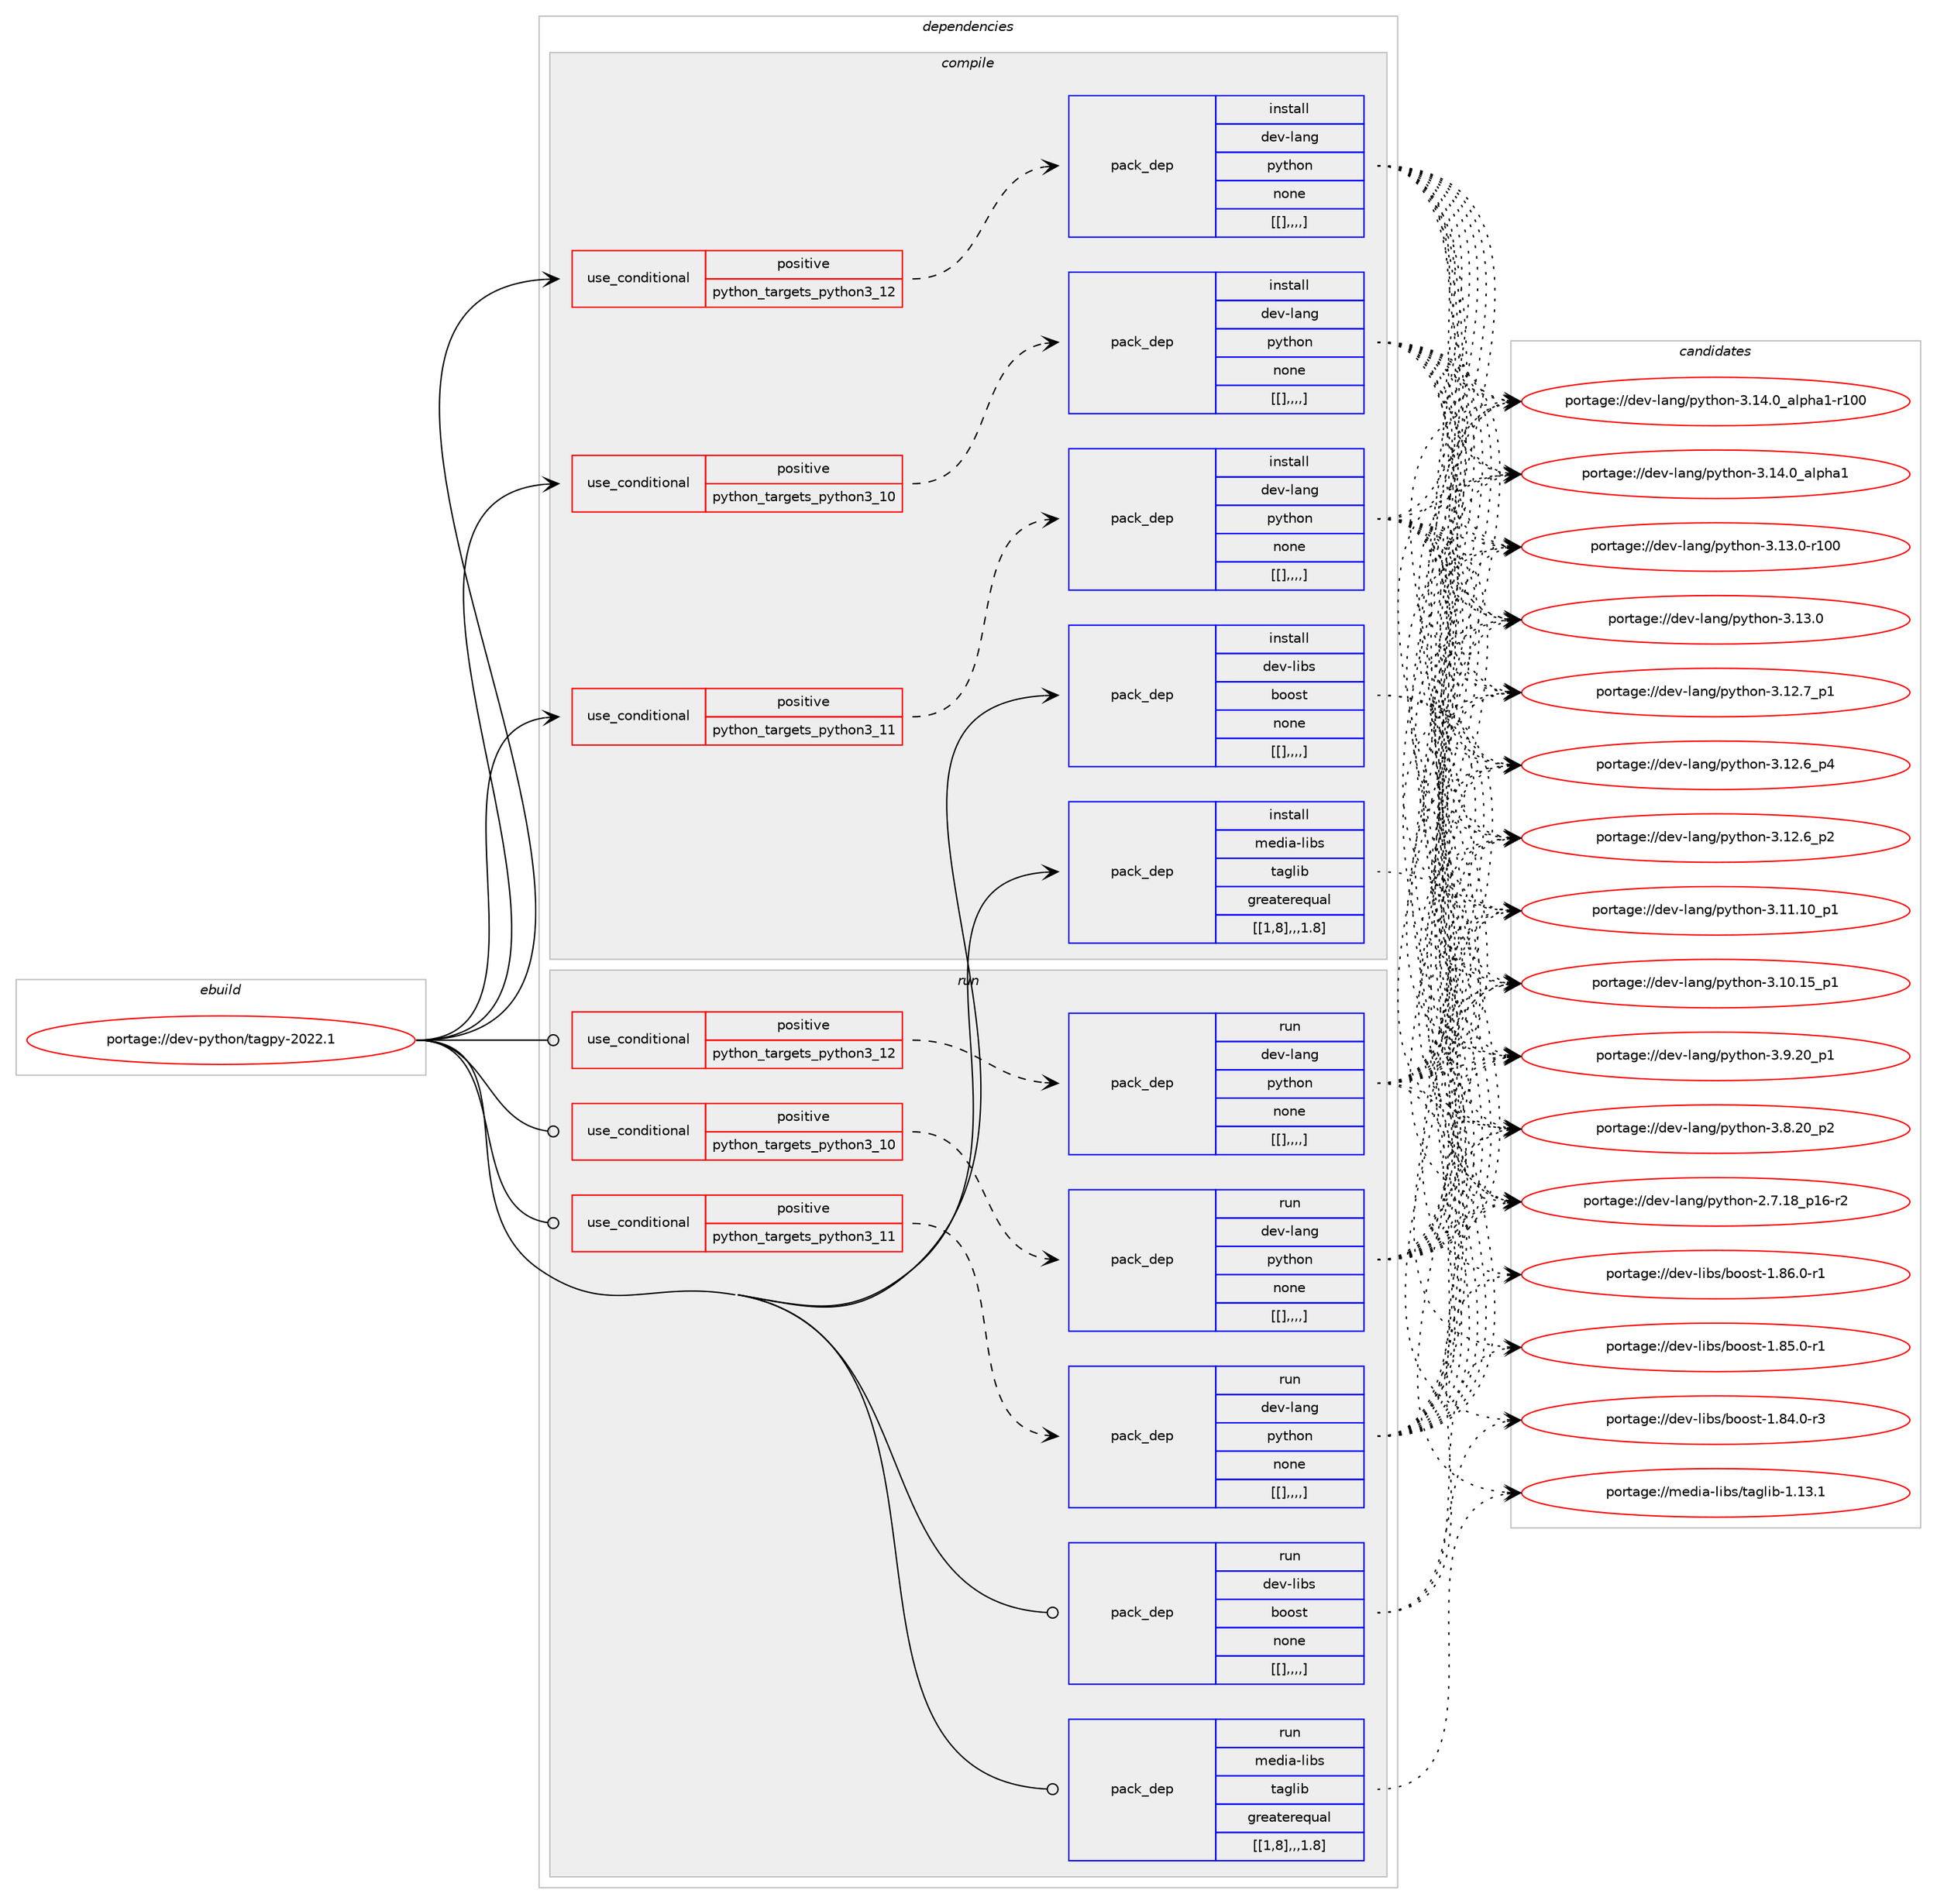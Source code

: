digraph prolog {

# *************
# Graph options
# *************

newrank=true;
concentrate=true;
compound=true;
graph [rankdir=LR,fontname=Helvetica,fontsize=10,ranksep=1.5];#, ranksep=2.5, nodesep=0.2];
edge  [arrowhead=vee];
node  [fontname=Helvetica,fontsize=10];

# **********
# The ebuild
# **********

subgraph cluster_leftcol {
color=gray;
label=<<i>ebuild</i>>;
id [label="portage://dev-python/tagpy-2022.1", color=red, width=4, href="../dev-python/tagpy-2022.1.svg"];
}

# ****************
# The dependencies
# ****************

subgraph cluster_midcol {
color=gray;
label=<<i>dependencies</i>>;
subgraph cluster_compile {
fillcolor="#eeeeee";
style=filled;
label=<<i>compile</i>>;
subgraph cond43139 {
dependency172218 [label=<<TABLE BORDER="0" CELLBORDER="1" CELLSPACING="0" CELLPADDING="4"><TR><TD ROWSPAN="3" CELLPADDING="10">use_conditional</TD></TR><TR><TD>positive</TD></TR><TR><TD>python_targets_python3_10</TD></TR></TABLE>>, shape=none, color=red];
subgraph pack127733 {
dependency172236 [label=<<TABLE BORDER="0" CELLBORDER="1" CELLSPACING="0" CELLPADDING="4" WIDTH="220"><TR><TD ROWSPAN="6" CELLPADDING="30">pack_dep</TD></TR><TR><TD WIDTH="110">install</TD></TR><TR><TD>dev-lang</TD></TR><TR><TD>python</TD></TR><TR><TD>none</TD></TR><TR><TD>[[],,,,]</TD></TR></TABLE>>, shape=none, color=blue];
}
dependency172218:e -> dependency172236:w [weight=20,style="dashed",arrowhead="vee"];
}
id:e -> dependency172218:w [weight=20,style="solid",arrowhead="vee"];
subgraph cond43154 {
dependency172254 [label=<<TABLE BORDER="0" CELLBORDER="1" CELLSPACING="0" CELLPADDING="4"><TR><TD ROWSPAN="3" CELLPADDING="10">use_conditional</TD></TR><TR><TD>positive</TD></TR><TR><TD>python_targets_python3_11</TD></TR></TABLE>>, shape=none, color=red];
subgraph pack127767 {
dependency172267 [label=<<TABLE BORDER="0" CELLBORDER="1" CELLSPACING="0" CELLPADDING="4" WIDTH="220"><TR><TD ROWSPAN="6" CELLPADDING="30">pack_dep</TD></TR><TR><TD WIDTH="110">install</TD></TR><TR><TD>dev-lang</TD></TR><TR><TD>python</TD></TR><TR><TD>none</TD></TR><TR><TD>[[],,,,]</TD></TR></TABLE>>, shape=none, color=blue];
}
dependency172254:e -> dependency172267:w [weight=20,style="dashed",arrowhead="vee"];
}
id:e -> dependency172254:w [weight=20,style="solid",arrowhead="vee"];
subgraph cond43173 {
dependency172298 [label=<<TABLE BORDER="0" CELLBORDER="1" CELLSPACING="0" CELLPADDING="4"><TR><TD ROWSPAN="3" CELLPADDING="10">use_conditional</TD></TR><TR><TD>positive</TD></TR><TR><TD>python_targets_python3_12</TD></TR></TABLE>>, shape=none, color=red];
subgraph pack127790 {
dependency172301 [label=<<TABLE BORDER="0" CELLBORDER="1" CELLSPACING="0" CELLPADDING="4" WIDTH="220"><TR><TD ROWSPAN="6" CELLPADDING="30">pack_dep</TD></TR><TR><TD WIDTH="110">install</TD></TR><TR><TD>dev-lang</TD></TR><TR><TD>python</TD></TR><TR><TD>none</TD></TR><TR><TD>[[],,,,]</TD></TR></TABLE>>, shape=none, color=blue];
}
dependency172298:e -> dependency172301:w [weight=20,style="dashed",arrowhead="vee"];
}
id:e -> dependency172298:w [weight=20,style="solid",arrowhead="vee"];
subgraph pack127792 {
dependency172305 [label=<<TABLE BORDER="0" CELLBORDER="1" CELLSPACING="0" CELLPADDING="4" WIDTH="220"><TR><TD ROWSPAN="6" CELLPADDING="30">pack_dep</TD></TR><TR><TD WIDTH="110">install</TD></TR><TR><TD>dev-libs</TD></TR><TR><TD>boost</TD></TR><TR><TD>none</TD></TR><TR><TD>[[],,,,]</TD></TR></TABLE>>, shape=none, color=blue];
}
id:e -> dependency172305:w [weight=20,style="solid",arrowhead="vee"];
subgraph pack127828 {
dependency172380 [label=<<TABLE BORDER="0" CELLBORDER="1" CELLSPACING="0" CELLPADDING="4" WIDTH="220"><TR><TD ROWSPAN="6" CELLPADDING="30">pack_dep</TD></TR><TR><TD WIDTH="110">install</TD></TR><TR><TD>media-libs</TD></TR><TR><TD>taglib</TD></TR><TR><TD>greaterequal</TD></TR><TR><TD>[[1,8],,,1.8]</TD></TR></TABLE>>, shape=none, color=blue];
}
id:e -> dependency172380:w [weight=20,style="solid",arrowhead="vee"];
}
subgraph cluster_compileandrun {
fillcolor="#eeeeee";
style=filled;
label=<<i>compile and run</i>>;
}
subgraph cluster_run {
fillcolor="#eeeeee";
style=filled;
label=<<i>run</i>>;
subgraph cond43211 {
dependency172423 [label=<<TABLE BORDER="0" CELLBORDER="1" CELLSPACING="0" CELLPADDING="4"><TR><TD ROWSPAN="3" CELLPADDING="10">use_conditional</TD></TR><TR><TD>positive</TD></TR><TR><TD>python_targets_python3_10</TD></TR></TABLE>>, shape=none, color=red];
subgraph pack127865 {
dependency172425 [label=<<TABLE BORDER="0" CELLBORDER="1" CELLSPACING="0" CELLPADDING="4" WIDTH="220"><TR><TD ROWSPAN="6" CELLPADDING="30">pack_dep</TD></TR><TR><TD WIDTH="110">run</TD></TR><TR><TD>dev-lang</TD></TR><TR><TD>python</TD></TR><TR><TD>none</TD></TR><TR><TD>[[],,,,]</TD></TR></TABLE>>, shape=none, color=blue];
}
dependency172423:e -> dependency172425:w [weight=20,style="dashed",arrowhead="vee"];
}
id:e -> dependency172423:w [weight=20,style="solid",arrowhead="odot"];
subgraph cond43228 {
dependency172444 [label=<<TABLE BORDER="0" CELLBORDER="1" CELLSPACING="0" CELLPADDING="4"><TR><TD ROWSPAN="3" CELLPADDING="10">use_conditional</TD></TR><TR><TD>positive</TD></TR><TR><TD>python_targets_python3_11</TD></TR></TABLE>>, shape=none, color=red];
subgraph pack127891 {
dependency172495 [label=<<TABLE BORDER="0" CELLBORDER="1" CELLSPACING="0" CELLPADDING="4" WIDTH="220"><TR><TD ROWSPAN="6" CELLPADDING="30">pack_dep</TD></TR><TR><TD WIDTH="110">run</TD></TR><TR><TD>dev-lang</TD></TR><TR><TD>python</TD></TR><TR><TD>none</TD></TR><TR><TD>[[],,,,]</TD></TR></TABLE>>, shape=none, color=blue];
}
dependency172444:e -> dependency172495:w [weight=20,style="dashed",arrowhead="vee"];
}
id:e -> dependency172444:w [weight=20,style="solid",arrowhead="odot"];
subgraph cond43262 {
dependency172542 [label=<<TABLE BORDER="0" CELLBORDER="1" CELLSPACING="0" CELLPADDING="4"><TR><TD ROWSPAN="3" CELLPADDING="10">use_conditional</TD></TR><TR><TD>positive</TD></TR><TR><TD>python_targets_python3_12</TD></TR></TABLE>>, shape=none, color=red];
subgraph pack127948 {
dependency172590 [label=<<TABLE BORDER="0" CELLBORDER="1" CELLSPACING="0" CELLPADDING="4" WIDTH="220"><TR><TD ROWSPAN="6" CELLPADDING="30">pack_dep</TD></TR><TR><TD WIDTH="110">run</TD></TR><TR><TD>dev-lang</TD></TR><TR><TD>python</TD></TR><TR><TD>none</TD></TR><TR><TD>[[],,,,]</TD></TR></TABLE>>, shape=none, color=blue];
}
dependency172542:e -> dependency172590:w [weight=20,style="dashed",arrowhead="vee"];
}
id:e -> dependency172542:w [weight=20,style="solid",arrowhead="odot"];
subgraph pack127973 {
dependency172598 [label=<<TABLE BORDER="0" CELLBORDER="1" CELLSPACING="0" CELLPADDING="4" WIDTH="220"><TR><TD ROWSPAN="6" CELLPADDING="30">pack_dep</TD></TR><TR><TD WIDTH="110">run</TD></TR><TR><TD>dev-libs</TD></TR><TR><TD>boost</TD></TR><TR><TD>none</TD></TR><TR><TD>[[],,,,]</TD></TR></TABLE>>, shape=none, color=blue];
}
id:e -> dependency172598:w [weight=20,style="solid",arrowhead="odot"];
subgraph pack128030 {
dependency172687 [label=<<TABLE BORDER="0" CELLBORDER="1" CELLSPACING="0" CELLPADDING="4" WIDTH="220"><TR><TD ROWSPAN="6" CELLPADDING="30">pack_dep</TD></TR><TR><TD WIDTH="110">run</TD></TR><TR><TD>media-libs</TD></TR><TR><TD>taglib</TD></TR><TR><TD>greaterequal</TD></TR><TR><TD>[[1,8],,,1.8]</TD></TR></TABLE>>, shape=none, color=blue];
}
id:e -> dependency172687:w [weight=20,style="solid",arrowhead="odot"];
}
}

# **************
# The candidates
# **************

subgraph cluster_choices {
rank=same;
color=gray;
label=<<i>candidates</i>>;

subgraph choice127732 {
color=black;
nodesep=1;
choice100101118451089711010347112121116104111110455146495246489597108112104974945114494848 [label="portage://dev-lang/python-3.14.0_alpha1-r100", color=red, width=4,href="../dev-lang/python-3.14.0_alpha1-r100.svg"];
choice1001011184510897110103471121211161041111104551464952464895971081121049749 [label="portage://dev-lang/python-3.14.0_alpha1", color=red, width=4,href="../dev-lang/python-3.14.0_alpha1.svg"];
choice1001011184510897110103471121211161041111104551464951464845114494848 [label="portage://dev-lang/python-3.13.0-r100", color=red, width=4,href="../dev-lang/python-3.13.0-r100.svg"];
choice10010111845108971101034711212111610411111045514649514648 [label="portage://dev-lang/python-3.13.0", color=red, width=4,href="../dev-lang/python-3.13.0.svg"];
choice100101118451089711010347112121116104111110455146495046559511249 [label="portage://dev-lang/python-3.12.7_p1", color=red, width=4,href="../dev-lang/python-3.12.7_p1.svg"];
choice100101118451089711010347112121116104111110455146495046549511252 [label="portage://dev-lang/python-3.12.6_p4", color=red, width=4,href="../dev-lang/python-3.12.6_p4.svg"];
choice100101118451089711010347112121116104111110455146495046549511250 [label="portage://dev-lang/python-3.12.6_p2", color=red, width=4,href="../dev-lang/python-3.12.6_p2.svg"];
choice10010111845108971101034711212111610411111045514649494649489511249 [label="portage://dev-lang/python-3.11.10_p1", color=red, width=4,href="../dev-lang/python-3.11.10_p1.svg"];
choice10010111845108971101034711212111610411111045514649484649539511249 [label="portage://dev-lang/python-3.10.15_p1", color=red, width=4,href="../dev-lang/python-3.10.15_p1.svg"];
choice100101118451089711010347112121116104111110455146574650489511249 [label="portage://dev-lang/python-3.9.20_p1", color=red, width=4,href="../dev-lang/python-3.9.20_p1.svg"];
choice100101118451089711010347112121116104111110455146564650489511250 [label="portage://dev-lang/python-3.8.20_p2", color=red, width=4,href="../dev-lang/python-3.8.20_p2.svg"];
choice100101118451089711010347112121116104111110455046554649569511249544511450 [label="portage://dev-lang/python-2.7.18_p16-r2", color=red, width=4,href="../dev-lang/python-2.7.18_p16-r2.svg"];
dependency172236:e -> choice100101118451089711010347112121116104111110455146495246489597108112104974945114494848:w [style=dotted,weight="100"];
dependency172236:e -> choice1001011184510897110103471121211161041111104551464952464895971081121049749:w [style=dotted,weight="100"];
dependency172236:e -> choice1001011184510897110103471121211161041111104551464951464845114494848:w [style=dotted,weight="100"];
dependency172236:e -> choice10010111845108971101034711212111610411111045514649514648:w [style=dotted,weight="100"];
dependency172236:e -> choice100101118451089711010347112121116104111110455146495046559511249:w [style=dotted,weight="100"];
dependency172236:e -> choice100101118451089711010347112121116104111110455146495046549511252:w [style=dotted,weight="100"];
dependency172236:e -> choice100101118451089711010347112121116104111110455146495046549511250:w [style=dotted,weight="100"];
dependency172236:e -> choice10010111845108971101034711212111610411111045514649494649489511249:w [style=dotted,weight="100"];
dependency172236:e -> choice10010111845108971101034711212111610411111045514649484649539511249:w [style=dotted,weight="100"];
dependency172236:e -> choice100101118451089711010347112121116104111110455146574650489511249:w [style=dotted,weight="100"];
dependency172236:e -> choice100101118451089711010347112121116104111110455146564650489511250:w [style=dotted,weight="100"];
dependency172236:e -> choice100101118451089711010347112121116104111110455046554649569511249544511450:w [style=dotted,weight="100"];
}
subgraph choice127739 {
color=black;
nodesep=1;
choice100101118451089711010347112121116104111110455146495246489597108112104974945114494848 [label="portage://dev-lang/python-3.14.0_alpha1-r100", color=red, width=4,href="../dev-lang/python-3.14.0_alpha1-r100.svg"];
choice1001011184510897110103471121211161041111104551464952464895971081121049749 [label="portage://dev-lang/python-3.14.0_alpha1", color=red, width=4,href="../dev-lang/python-3.14.0_alpha1.svg"];
choice1001011184510897110103471121211161041111104551464951464845114494848 [label="portage://dev-lang/python-3.13.0-r100", color=red, width=4,href="../dev-lang/python-3.13.0-r100.svg"];
choice10010111845108971101034711212111610411111045514649514648 [label="portage://dev-lang/python-3.13.0", color=red, width=4,href="../dev-lang/python-3.13.0.svg"];
choice100101118451089711010347112121116104111110455146495046559511249 [label="portage://dev-lang/python-3.12.7_p1", color=red, width=4,href="../dev-lang/python-3.12.7_p1.svg"];
choice100101118451089711010347112121116104111110455146495046549511252 [label="portage://dev-lang/python-3.12.6_p4", color=red, width=4,href="../dev-lang/python-3.12.6_p4.svg"];
choice100101118451089711010347112121116104111110455146495046549511250 [label="portage://dev-lang/python-3.12.6_p2", color=red, width=4,href="../dev-lang/python-3.12.6_p2.svg"];
choice10010111845108971101034711212111610411111045514649494649489511249 [label="portage://dev-lang/python-3.11.10_p1", color=red, width=4,href="../dev-lang/python-3.11.10_p1.svg"];
choice10010111845108971101034711212111610411111045514649484649539511249 [label="portage://dev-lang/python-3.10.15_p1", color=red, width=4,href="../dev-lang/python-3.10.15_p1.svg"];
choice100101118451089711010347112121116104111110455146574650489511249 [label="portage://dev-lang/python-3.9.20_p1", color=red, width=4,href="../dev-lang/python-3.9.20_p1.svg"];
choice100101118451089711010347112121116104111110455146564650489511250 [label="portage://dev-lang/python-3.8.20_p2", color=red, width=4,href="../dev-lang/python-3.8.20_p2.svg"];
choice100101118451089711010347112121116104111110455046554649569511249544511450 [label="portage://dev-lang/python-2.7.18_p16-r2", color=red, width=4,href="../dev-lang/python-2.7.18_p16-r2.svg"];
dependency172267:e -> choice100101118451089711010347112121116104111110455146495246489597108112104974945114494848:w [style=dotted,weight="100"];
dependency172267:e -> choice1001011184510897110103471121211161041111104551464952464895971081121049749:w [style=dotted,weight="100"];
dependency172267:e -> choice1001011184510897110103471121211161041111104551464951464845114494848:w [style=dotted,weight="100"];
dependency172267:e -> choice10010111845108971101034711212111610411111045514649514648:w [style=dotted,weight="100"];
dependency172267:e -> choice100101118451089711010347112121116104111110455146495046559511249:w [style=dotted,weight="100"];
dependency172267:e -> choice100101118451089711010347112121116104111110455146495046549511252:w [style=dotted,weight="100"];
dependency172267:e -> choice100101118451089711010347112121116104111110455146495046549511250:w [style=dotted,weight="100"];
dependency172267:e -> choice10010111845108971101034711212111610411111045514649494649489511249:w [style=dotted,weight="100"];
dependency172267:e -> choice10010111845108971101034711212111610411111045514649484649539511249:w [style=dotted,weight="100"];
dependency172267:e -> choice100101118451089711010347112121116104111110455146574650489511249:w [style=dotted,weight="100"];
dependency172267:e -> choice100101118451089711010347112121116104111110455146564650489511250:w [style=dotted,weight="100"];
dependency172267:e -> choice100101118451089711010347112121116104111110455046554649569511249544511450:w [style=dotted,weight="100"];
}
subgraph choice127744 {
color=black;
nodesep=1;
choice100101118451089711010347112121116104111110455146495246489597108112104974945114494848 [label="portage://dev-lang/python-3.14.0_alpha1-r100", color=red, width=4,href="../dev-lang/python-3.14.0_alpha1-r100.svg"];
choice1001011184510897110103471121211161041111104551464952464895971081121049749 [label="portage://dev-lang/python-3.14.0_alpha1", color=red, width=4,href="../dev-lang/python-3.14.0_alpha1.svg"];
choice1001011184510897110103471121211161041111104551464951464845114494848 [label="portage://dev-lang/python-3.13.0-r100", color=red, width=4,href="../dev-lang/python-3.13.0-r100.svg"];
choice10010111845108971101034711212111610411111045514649514648 [label="portage://dev-lang/python-3.13.0", color=red, width=4,href="../dev-lang/python-3.13.0.svg"];
choice100101118451089711010347112121116104111110455146495046559511249 [label="portage://dev-lang/python-3.12.7_p1", color=red, width=4,href="../dev-lang/python-3.12.7_p1.svg"];
choice100101118451089711010347112121116104111110455146495046549511252 [label="portage://dev-lang/python-3.12.6_p4", color=red, width=4,href="../dev-lang/python-3.12.6_p4.svg"];
choice100101118451089711010347112121116104111110455146495046549511250 [label="portage://dev-lang/python-3.12.6_p2", color=red, width=4,href="../dev-lang/python-3.12.6_p2.svg"];
choice10010111845108971101034711212111610411111045514649494649489511249 [label="portage://dev-lang/python-3.11.10_p1", color=red, width=4,href="../dev-lang/python-3.11.10_p1.svg"];
choice10010111845108971101034711212111610411111045514649484649539511249 [label="portage://dev-lang/python-3.10.15_p1", color=red, width=4,href="../dev-lang/python-3.10.15_p1.svg"];
choice100101118451089711010347112121116104111110455146574650489511249 [label="portage://dev-lang/python-3.9.20_p1", color=red, width=4,href="../dev-lang/python-3.9.20_p1.svg"];
choice100101118451089711010347112121116104111110455146564650489511250 [label="portage://dev-lang/python-3.8.20_p2", color=red, width=4,href="../dev-lang/python-3.8.20_p2.svg"];
choice100101118451089711010347112121116104111110455046554649569511249544511450 [label="portage://dev-lang/python-2.7.18_p16-r2", color=red, width=4,href="../dev-lang/python-2.7.18_p16-r2.svg"];
dependency172301:e -> choice100101118451089711010347112121116104111110455146495246489597108112104974945114494848:w [style=dotted,weight="100"];
dependency172301:e -> choice1001011184510897110103471121211161041111104551464952464895971081121049749:w [style=dotted,weight="100"];
dependency172301:e -> choice1001011184510897110103471121211161041111104551464951464845114494848:w [style=dotted,weight="100"];
dependency172301:e -> choice10010111845108971101034711212111610411111045514649514648:w [style=dotted,weight="100"];
dependency172301:e -> choice100101118451089711010347112121116104111110455146495046559511249:w [style=dotted,weight="100"];
dependency172301:e -> choice100101118451089711010347112121116104111110455146495046549511252:w [style=dotted,weight="100"];
dependency172301:e -> choice100101118451089711010347112121116104111110455146495046549511250:w [style=dotted,weight="100"];
dependency172301:e -> choice10010111845108971101034711212111610411111045514649494649489511249:w [style=dotted,weight="100"];
dependency172301:e -> choice10010111845108971101034711212111610411111045514649484649539511249:w [style=dotted,weight="100"];
dependency172301:e -> choice100101118451089711010347112121116104111110455146574650489511249:w [style=dotted,weight="100"];
dependency172301:e -> choice100101118451089711010347112121116104111110455146564650489511250:w [style=dotted,weight="100"];
dependency172301:e -> choice100101118451089711010347112121116104111110455046554649569511249544511450:w [style=dotted,weight="100"];
}
subgraph choice127758 {
color=black;
nodesep=1;
choice10010111845108105981154798111111115116454946565446484511449 [label="portage://dev-libs/boost-1.86.0-r1", color=red, width=4,href="../dev-libs/boost-1.86.0-r1.svg"];
choice10010111845108105981154798111111115116454946565346484511449 [label="portage://dev-libs/boost-1.85.0-r1", color=red, width=4,href="../dev-libs/boost-1.85.0-r1.svg"];
choice10010111845108105981154798111111115116454946565246484511451 [label="portage://dev-libs/boost-1.84.0-r3", color=red, width=4,href="../dev-libs/boost-1.84.0-r3.svg"];
dependency172305:e -> choice10010111845108105981154798111111115116454946565446484511449:w [style=dotted,weight="100"];
dependency172305:e -> choice10010111845108105981154798111111115116454946565346484511449:w [style=dotted,weight="100"];
dependency172305:e -> choice10010111845108105981154798111111115116454946565246484511451:w [style=dotted,weight="100"];
}
subgraph choice127770 {
color=black;
nodesep=1;
choice10910110010597451081059811547116971031081059845494649514649 [label="portage://media-libs/taglib-1.13.1", color=red, width=4,href="../media-libs/taglib-1.13.1.svg"];
dependency172380:e -> choice10910110010597451081059811547116971031081059845494649514649:w [style=dotted,weight="100"];
}
subgraph choice127771 {
color=black;
nodesep=1;
choice100101118451089711010347112121116104111110455146495246489597108112104974945114494848 [label="portage://dev-lang/python-3.14.0_alpha1-r100", color=red, width=4,href="../dev-lang/python-3.14.0_alpha1-r100.svg"];
choice1001011184510897110103471121211161041111104551464952464895971081121049749 [label="portage://dev-lang/python-3.14.0_alpha1", color=red, width=4,href="../dev-lang/python-3.14.0_alpha1.svg"];
choice1001011184510897110103471121211161041111104551464951464845114494848 [label="portage://dev-lang/python-3.13.0-r100", color=red, width=4,href="../dev-lang/python-3.13.0-r100.svg"];
choice10010111845108971101034711212111610411111045514649514648 [label="portage://dev-lang/python-3.13.0", color=red, width=4,href="../dev-lang/python-3.13.0.svg"];
choice100101118451089711010347112121116104111110455146495046559511249 [label="portage://dev-lang/python-3.12.7_p1", color=red, width=4,href="../dev-lang/python-3.12.7_p1.svg"];
choice100101118451089711010347112121116104111110455146495046549511252 [label="portage://dev-lang/python-3.12.6_p4", color=red, width=4,href="../dev-lang/python-3.12.6_p4.svg"];
choice100101118451089711010347112121116104111110455146495046549511250 [label="portage://dev-lang/python-3.12.6_p2", color=red, width=4,href="../dev-lang/python-3.12.6_p2.svg"];
choice10010111845108971101034711212111610411111045514649494649489511249 [label="portage://dev-lang/python-3.11.10_p1", color=red, width=4,href="../dev-lang/python-3.11.10_p1.svg"];
choice10010111845108971101034711212111610411111045514649484649539511249 [label="portage://dev-lang/python-3.10.15_p1", color=red, width=4,href="../dev-lang/python-3.10.15_p1.svg"];
choice100101118451089711010347112121116104111110455146574650489511249 [label="portage://dev-lang/python-3.9.20_p1", color=red, width=4,href="../dev-lang/python-3.9.20_p1.svg"];
choice100101118451089711010347112121116104111110455146564650489511250 [label="portage://dev-lang/python-3.8.20_p2", color=red, width=4,href="../dev-lang/python-3.8.20_p2.svg"];
choice100101118451089711010347112121116104111110455046554649569511249544511450 [label="portage://dev-lang/python-2.7.18_p16-r2", color=red, width=4,href="../dev-lang/python-2.7.18_p16-r2.svg"];
dependency172425:e -> choice100101118451089711010347112121116104111110455146495246489597108112104974945114494848:w [style=dotted,weight="100"];
dependency172425:e -> choice1001011184510897110103471121211161041111104551464952464895971081121049749:w [style=dotted,weight="100"];
dependency172425:e -> choice1001011184510897110103471121211161041111104551464951464845114494848:w [style=dotted,weight="100"];
dependency172425:e -> choice10010111845108971101034711212111610411111045514649514648:w [style=dotted,weight="100"];
dependency172425:e -> choice100101118451089711010347112121116104111110455146495046559511249:w [style=dotted,weight="100"];
dependency172425:e -> choice100101118451089711010347112121116104111110455146495046549511252:w [style=dotted,weight="100"];
dependency172425:e -> choice100101118451089711010347112121116104111110455146495046549511250:w [style=dotted,weight="100"];
dependency172425:e -> choice10010111845108971101034711212111610411111045514649494649489511249:w [style=dotted,weight="100"];
dependency172425:e -> choice10010111845108971101034711212111610411111045514649484649539511249:w [style=dotted,weight="100"];
dependency172425:e -> choice100101118451089711010347112121116104111110455146574650489511249:w [style=dotted,weight="100"];
dependency172425:e -> choice100101118451089711010347112121116104111110455146564650489511250:w [style=dotted,weight="100"];
dependency172425:e -> choice100101118451089711010347112121116104111110455046554649569511249544511450:w [style=dotted,weight="100"];
}
subgraph choice127779 {
color=black;
nodesep=1;
choice100101118451089711010347112121116104111110455146495246489597108112104974945114494848 [label="portage://dev-lang/python-3.14.0_alpha1-r100", color=red, width=4,href="../dev-lang/python-3.14.0_alpha1-r100.svg"];
choice1001011184510897110103471121211161041111104551464952464895971081121049749 [label="portage://dev-lang/python-3.14.0_alpha1", color=red, width=4,href="../dev-lang/python-3.14.0_alpha1.svg"];
choice1001011184510897110103471121211161041111104551464951464845114494848 [label="portage://dev-lang/python-3.13.0-r100", color=red, width=4,href="../dev-lang/python-3.13.0-r100.svg"];
choice10010111845108971101034711212111610411111045514649514648 [label="portage://dev-lang/python-3.13.0", color=red, width=4,href="../dev-lang/python-3.13.0.svg"];
choice100101118451089711010347112121116104111110455146495046559511249 [label="portage://dev-lang/python-3.12.7_p1", color=red, width=4,href="../dev-lang/python-3.12.7_p1.svg"];
choice100101118451089711010347112121116104111110455146495046549511252 [label="portage://dev-lang/python-3.12.6_p4", color=red, width=4,href="../dev-lang/python-3.12.6_p4.svg"];
choice100101118451089711010347112121116104111110455146495046549511250 [label="portage://dev-lang/python-3.12.6_p2", color=red, width=4,href="../dev-lang/python-3.12.6_p2.svg"];
choice10010111845108971101034711212111610411111045514649494649489511249 [label="portage://dev-lang/python-3.11.10_p1", color=red, width=4,href="../dev-lang/python-3.11.10_p1.svg"];
choice10010111845108971101034711212111610411111045514649484649539511249 [label="portage://dev-lang/python-3.10.15_p1", color=red, width=4,href="../dev-lang/python-3.10.15_p1.svg"];
choice100101118451089711010347112121116104111110455146574650489511249 [label="portage://dev-lang/python-3.9.20_p1", color=red, width=4,href="../dev-lang/python-3.9.20_p1.svg"];
choice100101118451089711010347112121116104111110455146564650489511250 [label="portage://dev-lang/python-3.8.20_p2", color=red, width=4,href="../dev-lang/python-3.8.20_p2.svg"];
choice100101118451089711010347112121116104111110455046554649569511249544511450 [label="portage://dev-lang/python-2.7.18_p16-r2", color=red, width=4,href="../dev-lang/python-2.7.18_p16-r2.svg"];
dependency172495:e -> choice100101118451089711010347112121116104111110455146495246489597108112104974945114494848:w [style=dotted,weight="100"];
dependency172495:e -> choice1001011184510897110103471121211161041111104551464952464895971081121049749:w [style=dotted,weight="100"];
dependency172495:e -> choice1001011184510897110103471121211161041111104551464951464845114494848:w [style=dotted,weight="100"];
dependency172495:e -> choice10010111845108971101034711212111610411111045514649514648:w [style=dotted,weight="100"];
dependency172495:e -> choice100101118451089711010347112121116104111110455146495046559511249:w [style=dotted,weight="100"];
dependency172495:e -> choice100101118451089711010347112121116104111110455146495046549511252:w [style=dotted,weight="100"];
dependency172495:e -> choice100101118451089711010347112121116104111110455146495046549511250:w [style=dotted,weight="100"];
dependency172495:e -> choice10010111845108971101034711212111610411111045514649494649489511249:w [style=dotted,weight="100"];
dependency172495:e -> choice10010111845108971101034711212111610411111045514649484649539511249:w [style=dotted,weight="100"];
dependency172495:e -> choice100101118451089711010347112121116104111110455146574650489511249:w [style=dotted,weight="100"];
dependency172495:e -> choice100101118451089711010347112121116104111110455146564650489511250:w [style=dotted,weight="100"];
dependency172495:e -> choice100101118451089711010347112121116104111110455046554649569511249544511450:w [style=dotted,weight="100"];
}
subgraph choice127793 {
color=black;
nodesep=1;
choice100101118451089711010347112121116104111110455146495246489597108112104974945114494848 [label="portage://dev-lang/python-3.14.0_alpha1-r100", color=red, width=4,href="../dev-lang/python-3.14.0_alpha1-r100.svg"];
choice1001011184510897110103471121211161041111104551464952464895971081121049749 [label="portage://dev-lang/python-3.14.0_alpha1", color=red, width=4,href="../dev-lang/python-3.14.0_alpha1.svg"];
choice1001011184510897110103471121211161041111104551464951464845114494848 [label="portage://dev-lang/python-3.13.0-r100", color=red, width=4,href="../dev-lang/python-3.13.0-r100.svg"];
choice10010111845108971101034711212111610411111045514649514648 [label="portage://dev-lang/python-3.13.0", color=red, width=4,href="../dev-lang/python-3.13.0.svg"];
choice100101118451089711010347112121116104111110455146495046559511249 [label="portage://dev-lang/python-3.12.7_p1", color=red, width=4,href="../dev-lang/python-3.12.7_p1.svg"];
choice100101118451089711010347112121116104111110455146495046549511252 [label="portage://dev-lang/python-3.12.6_p4", color=red, width=4,href="../dev-lang/python-3.12.6_p4.svg"];
choice100101118451089711010347112121116104111110455146495046549511250 [label="portage://dev-lang/python-3.12.6_p2", color=red, width=4,href="../dev-lang/python-3.12.6_p2.svg"];
choice10010111845108971101034711212111610411111045514649494649489511249 [label="portage://dev-lang/python-3.11.10_p1", color=red, width=4,href="../dev-lang/python-3.11.10_p1.svg"];
choice10010111845108971101034711212111610411111045514649484649539511249 [label="portage://dev-lang/python-3.10.15_p1", color=red, width=4,href="../dev-lang/python-3.10.15_p1.svg"];
choice100101118451089711010347112121116104111110455146574650489511249 [label="portage://dev-lang/python-3.9.20_p1", color=red, width=4,href="../dev-lang/python-3.9.20_p1.svg"];
choice100101118451089711010347112121116104111110455146564650489511250 [label="portage://dev-lang/python-3.8.20_p2", color=red, width=4,href="../dev-lang/python-3.8.20_p2.svg"];
choice100101118451089711010347112121116104111110455046554649569511249544511450 [label="portage://dev-lang/python-2.7.18_p16-r2", color=red, width=4,href="../dev-lang/python-2.7.18_p16-r2.svg"];
dependency172590:e -> choice100101118451089711010347112121116104111110455146495246489597108112104974945114494848:w [style=dotted,weight="100"];
dependency172590:e -> choice1001011184510897110103471121211161041111104551464952464895971081121049749:w [style=dotted,weight="100"];
dependency172590:e -> choice1001011184510897110103471121211161041111104551464951464845114494848:w [style=dotted,weight="100"];
dependency172590:e -> choice10010111845108971101034711212111610411111045514649514648:w [style=dotted,weight="100"];
dependency172590:e -> choice100101118451089711010347112121116104111110455146495046559511249:w [style=dotted,weight="100"];
dependency172590:e -> choice100101118451089711010347112121116104111110455146495046549511252:w [style=dotted,weight="100"];
dependency172590:e -> choice100101118451089711010347112121116104111110455146495046549511250:w [style=dotted,weight="100"];
dependency172590:e -> choice10010111845108971101034711212111610411111045514649494649489511249:w [style=dotted,weight="100"];
dependency172590:e -> choice10010111845108971101034711212111610411111045514649484649539511249:w [style=dotted,weight="100"];
dependency172590:e -> choice100101118451089711010347112121116104111110455146574650489511249:w [style=dotted,weight="100"];
dependency172590:e -> choice100101118451089711010347112121116104111110455146564650489511250:w [style=dotted,weight="100"];
dependency172590:e -> choice100101118451089711010347112121116104111110455046554649569511249544511450:w [style=dotted,weight="100"];
}
subgraph choice127836 {
color=black;
nodesep=1;
choice10010111845108105981154798111111115116454946565446484511449 [label="portage://dev-libs/boost-1.86.0-r1", color=red, width=4,href="../dev-libs/boost-1.86.0-r1.svg"];
choice10010111845108105981154798111111115116454946565346484511449 [label="portage://dev-libs/boost-1.85.0-r1", color=red, width=4,href="../dev-libs/boost-1.85.0-r1.svg"];
choice10010111845108105981154798111111115116454946565246484511451 [label="portage://dev-libs/boost-1.84.0-r3", color=red, width=4,href="../dev-libs/boost-1.84.0-r3.svg"];
dependency172598:e -> choice10010111845108105981154798111111115116454946565446484511449:w [style=dotted,weight="100"];
dependency172598:e -> choice10010111845108105981154798111111115116454946565346484511449:w [style=dotted,weight="100"];
dependency172598:e -> choice10010111845108105981154798111111115116454946565246484511451:w [style=dotted,weight="100"];
}
subgraph choice127840 {
color=black;
nodesep=1;
choice10910110010597451081059811547116971031081059845494649514649 [label="portage://media-libs/taglib-1.13.1", color=red, width=4,href="../media-libs/taglib-1.13.1.svg"];
dependency172687:e -> choice10910110010597451081059811547116971031081059845494649514649:w [style=dotted,weight="100"];
}
}

}
